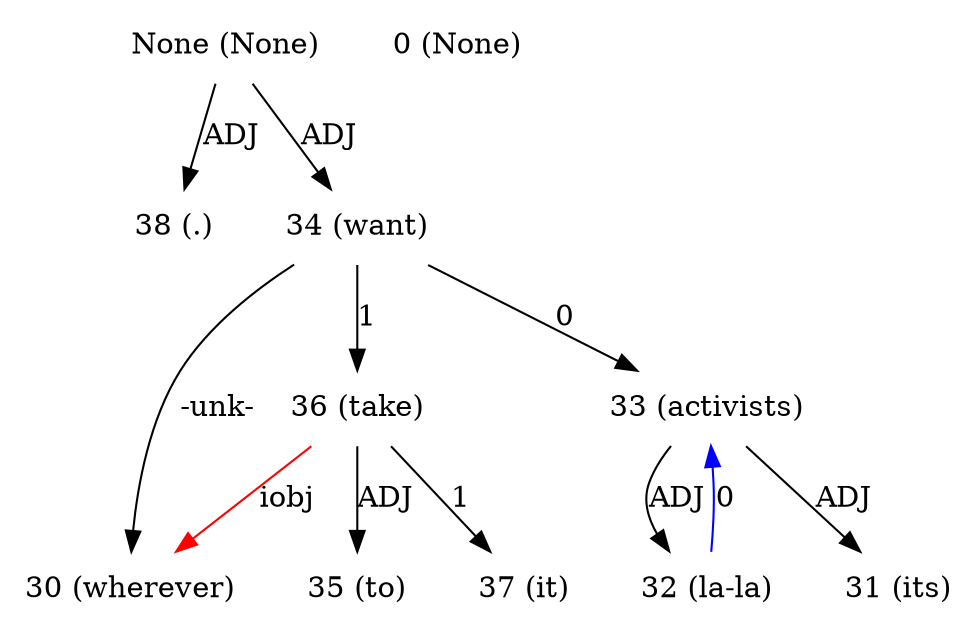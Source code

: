 digraph G{
edge [dir=forward]
node [shape=plaintext]

None [label="None (None)"]
None -> 38 [label="ADJ"]
None [label="None (None)"]
None -> 34 [label="ADJ"]
0 [label="0 (None)"]
30 [label="30 (wherever)"]
36 -> 30 [label="iobj", color="red"]
31 [label="31 (its)"]
32 [label="32 (la-la)"]
32 -> 33 [label="0", color="blue"]
33 [label="33 (activists)"]
33 -> 31 [label="ADJ"]
33 -> 32 [label="ADJ"]
34 [label="34 (want)"]
34 -> 36 [label="1"]
34 -> 30 [label="-unk-"]
34 -> 33 [label="0"]
35 [label="35 (to)"]
36 [label="36 (take)"]
36 -> 37 [label="1"]
36 -> 35 [label="ADJ"]
37 [label="37 (it)"]
38 [label="38 (.)"]
}
